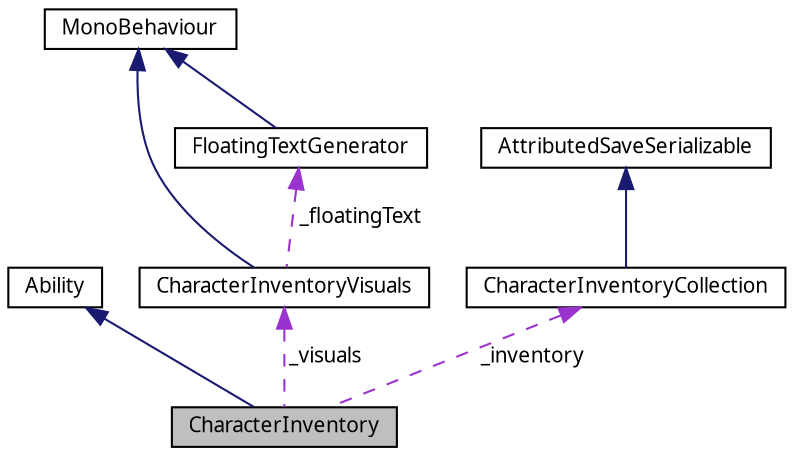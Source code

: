 digraph "CharacterInventory"
{
 // LATEX_PDF_SIZE
  edge [fontname="Calibrii",fontsize="10",labelfontname="Calibrii",labelfontsize="10"];
  node [fontname="Calibrii",fontsize="10",shape=record];
  Node1 [label="CharacterInventory",height=0.2,width=0.4,color="black", fillcolor="grey75", style="filled", fontcolor="black",tooltip=" "];
  Node2 -> Node1 [dir="back",color="midnightblue",fontsize="10",style="solid",fontname="Calibrii"];
  Node2 [label="Ability",height=0.2,width=0.4,color="black", fillcolor="white", style="filled",tooltip=" "];
  Node3 -> Node1 [dir="back",color="darkorchid3",fontsize="10",style="dashed",label=" _visuals" ,fontname="Calibrii"];
  Node3 [label="CharacterInventoryVisuals",height=0.2,width=0.4,color="black", fillcolor="white", style="filled",URL="$d3/d32/classCharacterInventoryVisuals.html",tooltip=" "];
  Node4 -> Node3 [dir="back",color="midnightblue",fontsize="10",style="solid",fontname="Calibrii"];
  Node4 [label="MonoBehaviour",height=0.2,width=0.4,color="black", fillcolor="white", style="filled",tooltip=" "];
  Node5 -> Node3 [dir="back",color="darkorchid3",fontsize="10",style="dashed",label=" _floatingText" ,fontname="Calibrii"];
  Node5 [label="FloatingTextGenerator",height=0.2,width=0.4,color="black", fillcolor="white", style="filled",URL="$d5/d46/classFloatingTextGenerator.html",tooltip=" "];
  Node4 -> Node5 [dir="back",color="midnightblue",fontsize="10",style="solid",fontname="Calibrii"];
  Node6 -> Node1 [dir="back",color="darkorchid3",fontsize="10",style="dashed",label=" _inventory" ,fontname="Calibrii"];
  Node6 [label="CharacterInventoryCollection",height=0.2,width=0.4,color="black", fillcolor="white", style="filled",URL="$da/de6/classCharacterInventoryCollection.html",tooltip=" "];
  Node7 -> Node6 [dir="back",color="midnightblue",fontsize="10",style="solid",fontname="Calibrii"];
  Node7 [label="AttributedSaveSerializable",height=0.2,width=0.4,color="black", fillcolor="white", style="filled",tooltip=" "];
}
